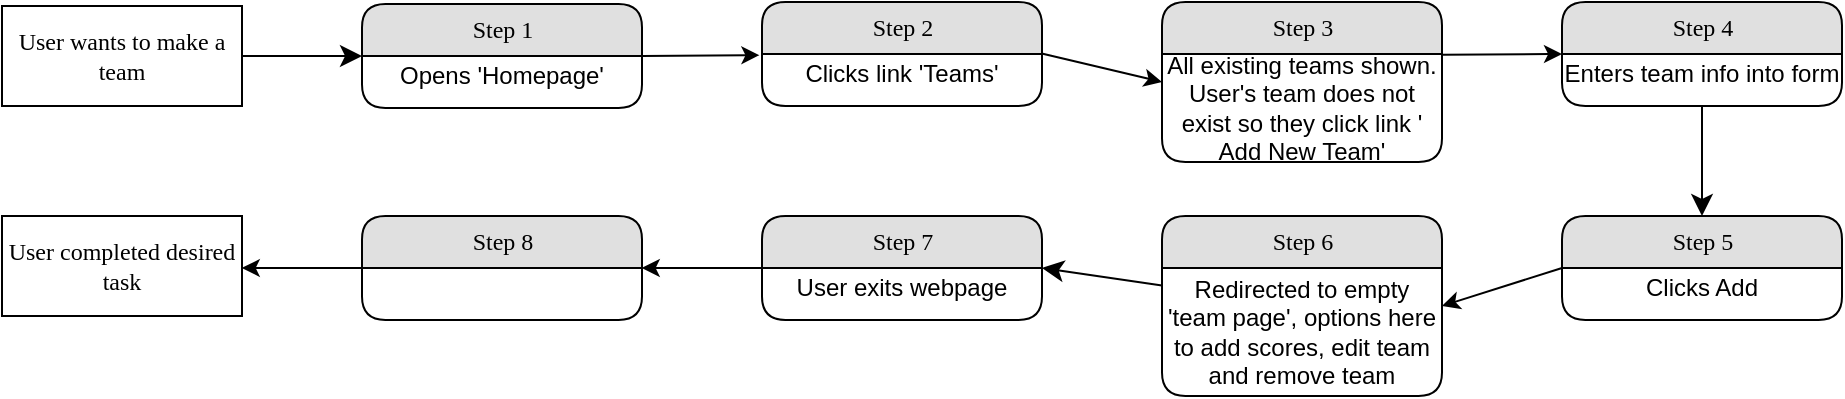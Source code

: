 <mxfile version="13.7.7" type="device"><diagram name="Page-1" id="52a04d89-c75d-2922-d76d-85b35f80e030"><mxGraphModel dx="1188" dy="688" grid="1" gridSize="10" guides="1" tooltips="1" connect="1" arrows="1" fold="1" page="1" pageScale="1" pageWidth="1100" pageHeight="850" background="#ffffff" math="0" shadow="0"><root><mxCell id="0"/><mxCell id="1" parent="0"/><mxCell id="1fdf3b25b50cf41e-27" style="edgeStyle=none;html=1;labelBackgroundColor=none;startFill=0;startSize=8;endFill=1;endSize=8;fontFamily=Verdana;fontSize=12;" parent="1" source="17472293e6e8944d-30" target="1fdf3b25b50cf41e-1" edge="1"><mxGeometry relative="1" as="geometry"/></mxCell><mxCell id="17472293e6e8944d-30" value="User wants to make a team" style="whiteSpace=wrap;html=1;rounded=0;shadow=0;comic=0;labelBackgroundColor=none;strokeWidth=1;fontFamily=Verdana;fontSize=12;align=center;" parent="1" vertex="1"><mxGeometry x="60" y="55" width="120" height="50" as="geometry"/></mxCell><mxCell id="1fdf3b25b50cf41e-31" style="edgeStyle=orthogonalEdgeStyle;html=1;labelBackgroundColor=none;startFill=0;startSize=8;endFill=1;endSize=8;fontFamily=Verdana;fontSize=12;entryX=0.5;entryY=0;entryDx=0;entryDy=0;" parent="1" source="1fdf3b25b50cf41e-11" target="1fdf3b25b50cf41e-15" edge="1"><mxGeometry relative="1" as="geometry"><mxPoint x="890" y="150" as="targetPoint"/></mxGeometry></mxCell><mxCell id="1fdf3b25b50cf41e-43" style="edgeStyle=none;html=1;labelBackgroundColor=none;startFill=0;startSize=8;endFill=1;endSize=8;fontFamily=Verdana;fontSize=12;entryX=1;entryY=0.5;entryDx=0;entryDy=0;" parent="1" source="1fdf3b25b50cf41e-13" target="1fdf3b25b50cf41e-21" edge="1"><mxGeometry relative="1" as="geometry"/></mxCell><mxCell id="1fdf3b25b50cf41e-25" value="User completed desired task" style="whiteSpace=wrap;html=1;rounded=0;shadow=0;comic=0;labelBackgroundColor=none;strokeWidth=1;fontFamily=Verdana;fontSize=12;align=center;" parent="1" vertex="1"><mxGeometry x="60" y="160" width="120" height="50" as="geometry"/></mxCell><mxCell id="McmDlHnPZnV2HxBEGV1I-2" style="edgeStyle=orthogonalEdgeStyle;rounded=0;orthogonalLoop=1;jettySize=auto;html=1;exitX=1;exitY=0.5;exitDx=0;exitDy=0;entryX=-0.009;entryY=0.023;entryDx=0;entryDy=0;entryPerimeter=0;" edge="1" parent="1" source="1fdf3b25b50cf41e-1"><mxGeometry relative="1" as="geometry"><mxPoint x="438.74" y="79.598" as="targetPoint"/><Array as="points"><mxPoint x="439" y="80"/></Array></mxGeometry></mxCell><mxCell id="1fdf3b25b50cf41e-9" value="Step 2" style="swimlane;html=1;fontStyle=0;childLayout=stackLayout;horizontal=1;startSize=26;fillColor=#e0e0e0;horizontalStack=0;resizeParent=1;resizeLast=0;collapsible=1;marginBottom=0;swimlaneFillColor=#ffffff;align=center;rounded=1;shadow=0;comic=0;labelBackgroundColor=none;strokeWidth=1;fontFamily=Verdana;fontSize=12" parent="1" vertex="1"><mxGeometry x="440" y="53" width="140" height="52" as="geometry"/></mxCell><mxCell id="McmDlHnPZnV2HxBEGV1I-12" value="Clicks link 'Teams'" style="text;html=1;strokeColor=none;fillColor=none;align=center;verticalAlign=middle;whiteSpace=wrap;rounded=0;" vertex="1" parent="1fdf3b25b50cf41e-9"><mxGeometry y="26" width="140" height="20" as="geometry"/></mxCell><mxCell id="1fdf3b25b50cf41e-7" value="Step 3" style="swimlane;html=1;fontStyle=0;childLayout=stackLayout;horizontal=1;startSize=26;fillColor=#e0e0e0;horizontalStack=0;resizeParent=1;resizeLast=0;collapsible=1;marginBottom=0;swimlaneFillColor=#ffffff;align=center;rounded=1;shadow=0;comic=0;labelBackgroundColor=none;strokeWidth=1;fontFamily=Verdana;fontSize=12" parent="1" vertex="1"><mxGeometry x="640" y="53" width="140" height="80" as="geometry"/></mxCell><mxCell id="McmDlHnPZnV2HxBEGV1I-13" value="All existing teams shown. User's team does not exist so they click link ' Add New Team'" style="text;html=1;strokeColor=none;fillColor=none;align=center;verticalAlign=middle;whiteSpace=wrap;rounded=0;" vertex="1" parent="1fdf3b25b50cf41e-7"><mxGeometry y="26" width="140" height="54" as="geometry"/></mxCell><mxCell id="1fdf3b25b50cf41e-15" value="Step 5" style="swimlane;html=1;fontStyle=0;childLayout=stackLayout;horizontal=1;startSize=26;fillColor=#e0e0e0;horizontalStack=0;resizeParent=1;resizeLast=0;collapsible=1;marginBottom=0;swimlaneFillColor=#ffffff;align=center;rounded=1;shadow=0;comic=0;labelBackgroundColor=none;strokeWidth=1;fontFamily=Verdana;fontSize=12" parent="1" vertex="1"><mxGeometry x="840" y="160" width="140" height="52" as="geometry"/></mxCell><mxCell id="McmDlHnPZnV2HxBEGV1I-6" value="" style="endArrow=classic;html=1;entryX=1;entryY=0.5;entryDx=0;entryDy=0;" edge="1" parent="1fdf3b25b50cf41e-15" target="1fdf3b25b50cf41e-13"><mxGeometry width="50" height="50" relative="1" as="geometry"><mxPoint y="26" as="sourcePoint"/><mxPoint x="50" y="-24" as="targetPoint"/></mxGeometry></mxCell><mxCell id="McmDlHnPZnV2HxBEGV1I-15" value="Clicks Add" style="text;html=1;strokeColor=none;fillColor=none;align=center;verticalAlign=middle;whiteSpace=wrap;rounded=0;" vertex="1" parent="1fdf3b25b50cf41e-15"><mxGeometry y="26" width="140" height="20" as="geometry"/></mxCell><mxCell id="1fdf3b25b50cf41e-13" value="Step 6" style="swimlane;html=1;fontStyle=0;childLayout=stackLayout;horizontal=1;startSize=26;fillColor=#e0e0e0;horizontalStack=0;resizeParent=1;resizeLast=0;collapsible=1;marginBottom=0;swimlaneFillColor=#ffffff;align=center;rounded=1;shadow=0;comic=0;labelBackgroundColor=none;strokeWidth=1;fontFamily=Verdana;fontSize=12" parent="1" vertex="1"><mxGeometry x="640" y="160" width="140" height="90" as="geometry"/></mxCell><mxCell id="McmDlHnPZnV2HxBEGV1I-19" value="Redirected to empty 'team page', options here to add scores, edit team and remove team" style="text;html=1;strokeColor=none;fillColor=none;align=center;verticalAlign=middle;whiteSpace=wrap;rounded=0;" vertex="1" parent="1fdf3b25b50cf41e-13"><mxGeometry y="26" width="140" height="64" as="geometry"/></mxCell><mxCell id="1fdf3b25b50cf41e-21" value="Step 7" style="swimlane;html=1;fontStyle=0;childLayout=stackLayout;horizontal=1;startSize=26;fillColor=#e0e0e0;horizontalStack=0;resizeParent=1;resizeLast=0;collapsible=1;marginBottom=0;swimlaneFillColor=#ffffff;align=center;rounded=1;shadow=0;comic=0;labelBackgroundColor=none;strokeWidth=1;fontFamily=Verdana;fontSize=12" parent="1" vertex="1"><mxGeometry x="440" y="160" width="140" height="52" as="geometry"/></mxCell><mxCell id="McmDlHnPZnV2HxBEGV1I-21" value="User exits webpage" style="text;html=1;strokeColor=none;fillColor=none;align=center;verticalAlign=middle;whiteSpace=wrap;rounded=0;" vertex="1" parent="1fdf3b25b50cf41e-21"><mxGeometry y="26" width="140" height="20" as="geometry"/></mxCell><mxCell id="1fdf3b25b50cf41e-19" value="Step 8" style="swimlane;html=1;fontStyle=0;childLayout=stackLayout;horizontal=1;startSize=26;fillColor=#e0e0e0;horizontalStack=0;resizeParent=1;resizeLast=0;collapsible=1;marginBottom=0;swimlaneFillColor=#ffffff;align=center;rounded=1;shadow=0;comic=0;labelBackgroundColor=none;strokeWidth=1;fontFamily=Verdana;fontSize=12" parent="1" vertex="1"><mxGeometry x="240" y="160" width="140" height="52" as="geometry"/></mxCell><mxCell id="1fdf3b25b50cf41e-1" value="Step 1" style="swimlane;html=1;fontStyle=0;childLayout=stackLayout;horizontal=1;startSize=26;fillColor=#e0e0e0;horizontalStack=0;resizeParent=1;resizeLast=0;collapsible=1;marginBottom=0;swimlaneFillColor=#ffffff;align=center;rounded=1;shadow=0;comic=0;labelBackgroundColor=none;strokeWidth=1;fontFamily=Verdana;fontSize=12" parent="1" vertex="1"><mxGeometry x="240" y="54" width="140" height="52" as="geometry"/></mxCell><mxCell id="McmDlHnPZnV2HxBEGV1I-11" value="Opens 'Homepage'" style="text;html=1;strokeColor=none;fillColor=none;align=center;verticalAlign=middle;whiteSpace=wrap;rounded=0;" vertex="1" parent="1fdf3b25b50cf41e-1"><mxGeometry y="26" width="140" height="20" as="geometry"/></mxCell><mxCell id="McmDlHnPZnV2HxBEGV1I-5" value="" style="endArrow=classic;html=1;exitX=0.999;exitY=-0.011;exitDx=0;exitDy=0;exitPerimeter=0;entryX=0;entryY=0.5;entryDx=0;entryDy=0;" edge="1" parent="1" target="1fdf3b25b50cf41e-7"><mxGeometry width="50" height="50" relative="1" as="geometry"><mxPoint x="579.86" y="78.714" as="sourcePoint"/><mxPoint x="630" y="70" as="targetPoint"/></mxGeometry></mxCell><mxCell id="McmDlHnPZnV2HxBEGV1I-7" value="" style="endArrow=classic;html=1;exitX=0.998;exitY=0.013;exitDx=0;exitDy=0;exitPerimeter=0;entryX=0;entryY=0.5;entryDx=0;entryDy=0;" edge="1" parent="1" target="1fdf3b25b50cf41e-11"><mxGeometry width="50" height="50" relative="1" as="geometry"><mxPoint x="779.72" y="79.338" as="sourcePoint"/><mxPoint x="840" y="60" as="targetPoint"/></mxGeometry></mxCell><mxCell id="1fdf3b25b50cf41e-11" value="Step 4" style="swimlane;html=1;fontStyle=0;childLayout=stackLayout;horizontal=1;startSize=26;fillColor=#e0e0e0;horizontalStack=0;resizeParent=1;resizeLast=0;collapsible=1;marginBottom=0;swimlaneFillColor=#ffffff;align=center;rounded=1;shadow=0;comic=0;labelBackgroundColor=none;strokeWidth=1;fontFamily=Verdana;fontSize=12" parent="1" vertex="1"><mxGeometry x="840" y="53" width="140" height="52" as="geometry"/></mxCell><mxCell id="McmDlHnPZnV2HxBEGV1I-14" value="Enters team info into form" style="text;html=1;strokeColor=none;fillColor=none;align=center;verticalAlign=middle;whiteSpace=wrap;rounded=0;" vertex="1" parent="1fdf3b25b50cf41e-11"><mxGeometry y="26" width="140" height="20" as="geometry"/></mxCell><mxCell id="McmDlHnPZnV2HxBEGV1I-8" value="" style="endArrow=classic;html=1;exitX=0;exitY=0.5;exitDx=0;exitDy=0;entryX=0.999;entryY=0;entryDx=0;entryDy=0;entryPerimeter=0;" edge="1" parent="1" source="1fdf3b25b50cf41e-21"><mxGeometry width="50" height="50" relative="1" as="geometry"><mxPoint x="380" y="210" as="sourcePoint"/><mxPoint x="379.86" y="186" as="targetPoint"/></mxGeometry></mxCell><mxCell id="McmDlHnPZnV2HxBEGV1I-9" value="" style="endArrow=classic;html=1;entryX=0.999;entryY=0.52;entryDx=0;entryDy=0;exitX=0;exitY=0.5;exitDx=0;exitDy=0;entryPerimeter=0;" edge="1" parent="1" source="1fdf3b25b50cf41e-19" target="1fdf3b25b50cf41e-25"><mxGeometry width="50" height="50" relative="1" as="geometry"><mxPoint x="239" y="187" as="sourcePoint"/><mxPoint x="240" y="170" as="targetPoint"/></mxGeometry></mxCell></root></mxGraphModel></diagram></mxfile>